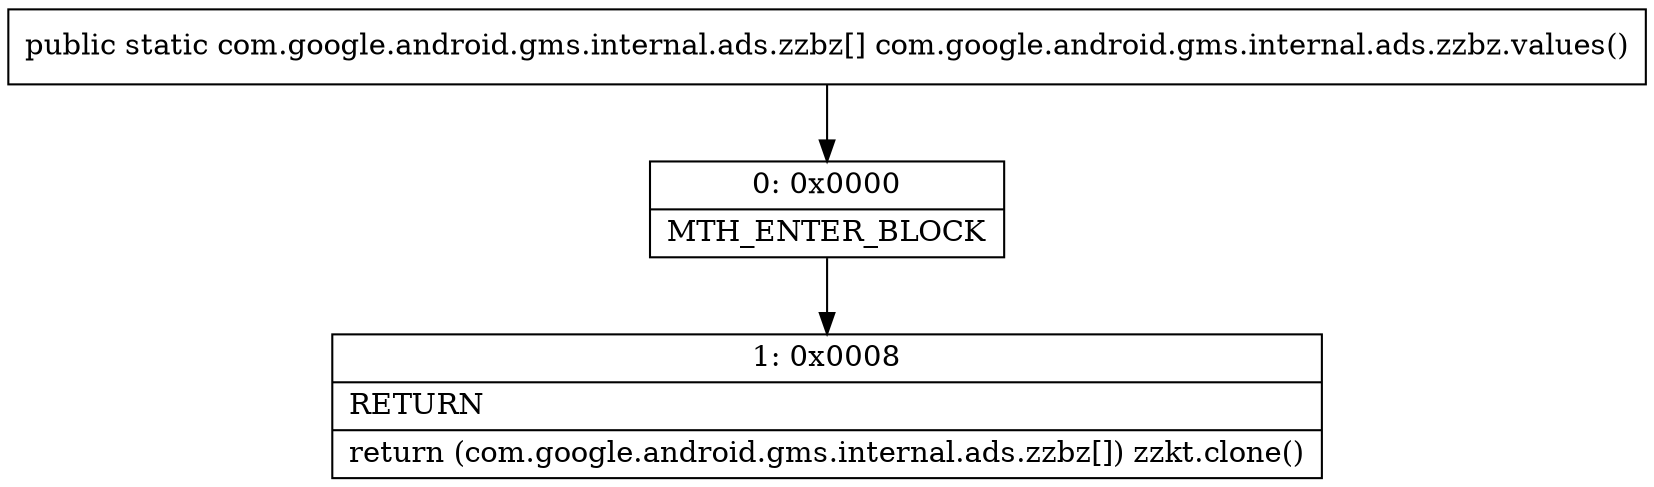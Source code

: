 digraph "CFG forcom.google.android.gms.internal.ads.zzbz.values()[Lcom\/google\/android\/gms\/internal\/ads\/zzbz;" {
Node_0 [shape=record,label="{0\:\ 0x0000|MTH_ENTER_BLOCK\l}"];
Node_1 [shape=record,label="{1\:\ 0x0008|RETURN\l|return (com.google.android.gms.internal.ads.zzbz[]) zzkt.clone()\l}"];
MethodNode[shape=record,label="{public static com.google.android.gms.internal.ads.zzbz[] com.google.android.gms.internal.ads.zzbz.values() }"];
MethodNode -> Node_0;
Node_0 -> Node_1;
}

